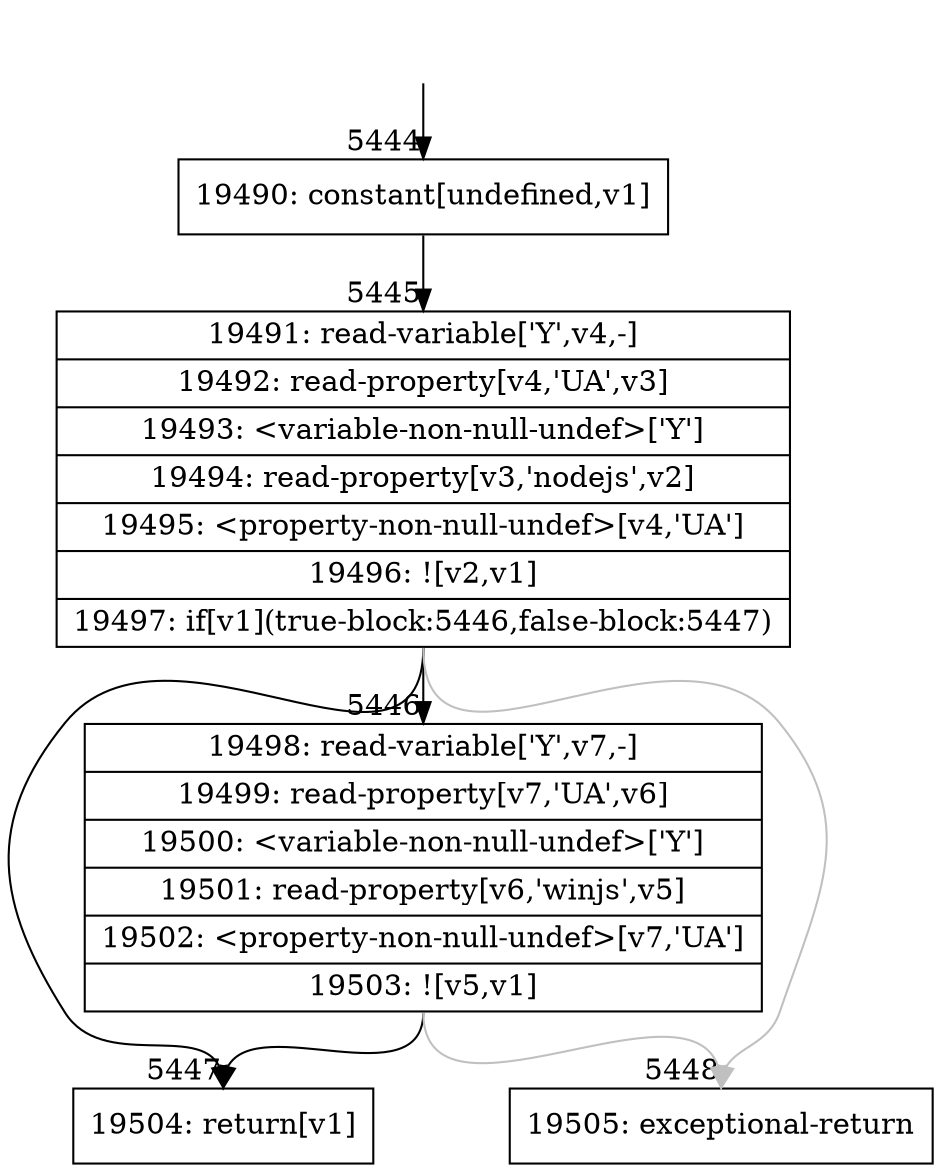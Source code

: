 digraph {
rankdir="TD"
BB_entry261[shape=none,label=""];
BB_entry261 -> BB5444 [tailport=s, headport=n, headlabel="    5444"]
BB5444 [shape=record label="{19490: constant[undefined,v1]}" ] 
BB5444 -> BB5445 [tailport=s, headport=n, headlabel="      5445"]
BB5445 [shape=record label="{19491: read-variable['Y',v4,-]|19492: read-property[v4,'UA',v3]|19493: \<variable-non-null-undef\>['Y']|19494: read-property[v3,'nodejs',v2]|19495: \<property-non-null-undef\>[v4,'UA']|19496: ![v2,v1]|19497: if[v1](true-block:5446,false-block:5447)}" ] 
BB5445 -> BB5447 [tailport=s, headport=n, headlabel="      5447"]
BB5445 -> BB5446 [tailport=s, headport=n, headlabel="      5446"]
BB5445 -> BB5448 [tailport=s, headport=n, color=gray, headlabel="      5448"]
BB5446 [shape=record label="{19498: read-variable['Y',v7,-]|19499: read-property[v7,'UA',v6]|19500: \<variable-non-null-undef\>['Y']|19501: read-property[v6,'winjs',v5]|19502: \<property-non-null-undef\>[v7,'UA']|19503: ![v5,v1]}" ] 
BB5446 -> BB5447 [tailport=s, headport=n]
BB5446 -> BB5448 [tailport=s, headport=n, color=gray]
BB5447 [shape=record label="{19504: return[v1]}" ] 
BB5448 [shape=record label="{19505: exceptional-return}" ] 
//#$~ 11585
}
